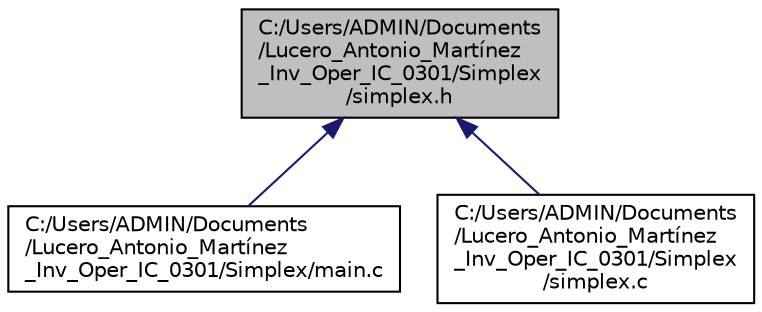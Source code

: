 digraph "C:/Users/ADMIN/Documents/Lucero_Antonio_Martínez_Inv_Oper_IC_0301/Simplex/simplex.h"
{
 // LATEX_PDF_SIZE
  edge [fontname="Helvetica",fontsize="10",labelfontname="Helvetica",labelfontsize="10"];
  node [fontname="Helvetica",fontsize="10",shape=record];
  Node1 [label="C:/Users/ADMIN/Documents\l/Lucero_Antonio_Martínez\l_Inv_Oper_IC_0301/Simplex\l/simplex.h",height=0.2,width=0.4,color="black", fillcolor="grey75", style="filled", fontcolor="black",tooltip="Prototipo de funciones, declaracion de variables y macros."];
  Node1 -> Node2 [dir="back",color="midnightblue",fontsize="10",style="solid",fontname="Helvetica"];
  Node2 [label="C:/Users/ADMIN/Documents\l/Lucero_Antonio_Martínez\l_Inv_Oper_IC_0301/Simplex/main.c",height=0.2,width=0.4,color="black", fillcolor="white", style="filled",URL="$main_8c.html",tooltip="Archivo principal que hace las llamadas a las funciones."];
  Node1 -> Node3 [dir="back",color="midnightblue",fontsize="10",style="solid",fontname="Helvetica"];
  Node3 [label="C:/Users/ADMIN/Documents\l/Lucero_Antonio_Martínez\l_Inv_Oper_IC_0301/Simplex\l/simplex.c",height=0.2,width=0.4,color="black", fillcolor="white", style="filled",URL="$simplex_8c.html",tooltip="Implementacion de las funciones."];
}
